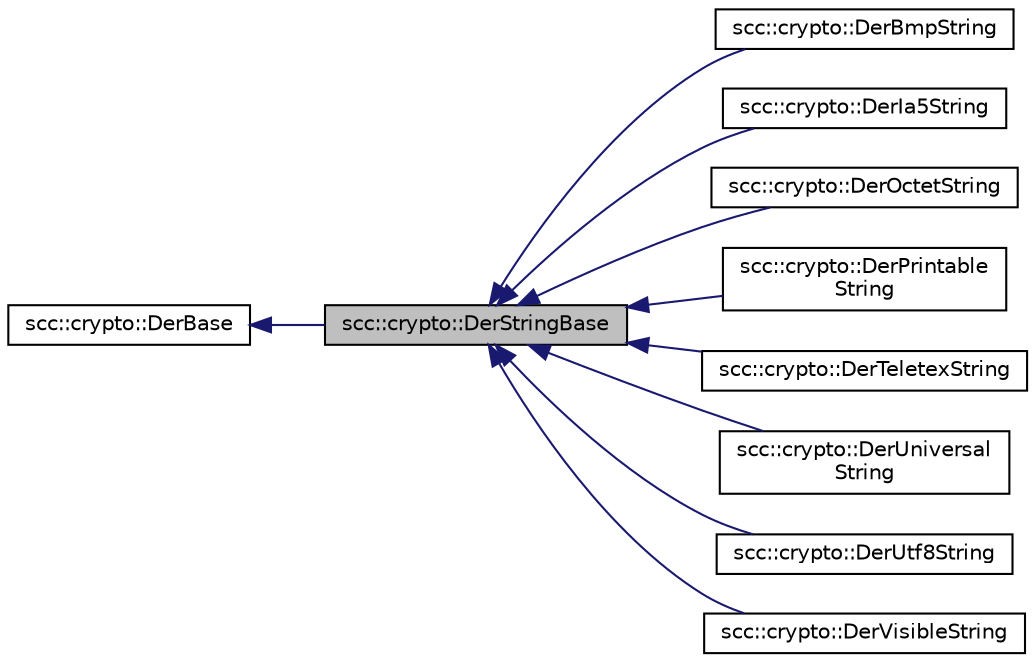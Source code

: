 digraph "scc::crypto::DerStringBase"
{
 // LATEX_PDF_SIZE
  edge [fontname="Helvetica",fontsize="10",labelfontname="Helvetica",labelfontsize="10"];
  node [fontname="Helvetica",fontsize="10",shape=record];
  rankdir="LR";
  Node1 [label="scc::crypto::DerStringBase",height=0.2,width=0.4,color="black", fillcolor="grey75", style="filled", fontcolor="black",tooltip="All strings derive from simple string base class."];
  Node2 -> Node1 [dir="back",color="midnightblue",fontsize="10",style="solid",fontname="Helvetica"];
  Node2 [label="scc::crypto::DerBase",height=0.2,width=0.4,color="black", fillcolor="white", style="filled",URL="$d4/d4f/classscc_1_1crypto_1_1DerBase.html",tooltip="ASN.1 base."];
  Node1 -> Node3 [dir="back",color="midnightblue",fontsize="10",style="solid",fontname="Helvetica"];
  Node3 [label="scc::crypto::DerBmpString",height=0.2,width=0.4,color="black", fillcolor="white", style="filled",URL="$de/dda/classscc_1_1crypto_1_1DerBmpString.html",tooltip=" "];
  Node1 -> Node4 [dir="back",color="midnightblue",fontsize="10",style="solid",fontname="Helvetica"];
  Node4 [label="scc::crypto::DerIa5String",height=0.2,width=0.4,color="black", fillcolor="white", style="filled",URL="$d1/de6/classscc_1_1crypto_1_1DerIa5String.html",tooltip=" "];
  Node1 -> Node5 [dir="back",color="midnightblue",fontsize="10",style="solid",fontname="Helvetica"];
  Node5 [label="scc::crypto::DerOctetString",height=0.2,width=0.4,color="black", fillcolor="white", style="filled",URL="$de/d48/classscc_1_1crypto_1_1DerOctetString.html",tooltip=" "];
  Node1 -> Node6 [dir="back",color="midnightblue",fontsize="10",style="solid",fontname="Helvetica"];
  Node6 [label="scc::crypto::DerPrintable\lString",height=0.2,width=0.4,color="black", fillcolor="white", style="filled",URL="$d0/d90/classscc_1_1crypto_1_1DerPrintableString.html",tooltip=" "];
  Node1 -> Node7 [dir="back",color="midnightblue",fontsize="10",style="solid",fontname="Helvetica"];
  Node7 [label="scc::crypto::DerTeletexString",height=0.2,width=0.4,color="black", fillcolor="white", style="filled",URL="$d4/d94/classscc_1_1crypto_1_1DerTeletexString.html",tooltip=" "];
  Node1 -> Node8 [dir="back",color="midnightblue",fontsize="10",style="solid",fontname="Helvetica"];
  Node8 [label="scc::crypto::DerUniversal\lString",height=0.2,width=0.4,color="black", fillcolor="white", style="filled",URL="$df/d01/classscc_1_1crypto_1_1DerUniversalString.html",tooltip=" "];
  Node1 -> Node9 [dir="back",color="midnightblue",fontsize="10",style="solid",fontname="Helvetica"];
  Node9 [label="scc::crypto::DerUtf8String",height=0.2,width=0.4,color="black", fillcolor="white", style="filled",URL="$d5/d37/classscc_1_1crypto_1_1DerUtf8String.html",tooltip=" "];
  Node1 -> Node10 [dir="back",color="midnightblue",fontsize="10",style="solid",fontname="Helvetica"];
  Node10 [label="scc::crypto::DerVisibleString",height=0.2,width=0.4,color="black", fillcolor="white", style="filled",URL="$d8/d4b/classscc_1_1crypto_1_1DerVisibleString.html",tooltip=" "];
}
